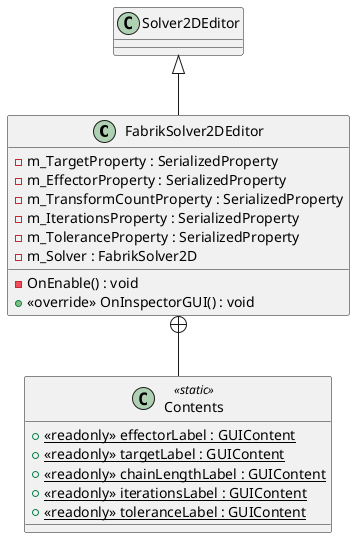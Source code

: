 @startuml
class FabrikSolver2DEditor {
    - m_TargetProperty : SerializedProperty
    - m_EffectorProperty : SerializedProperty
    - m_TransformCountProperty : SerializedProperty
    - m_IterationsProperty : SerializedProperty
    - m_ToleranceProperty : SerializedProperty
    - m_Solver : FabrikSolver2D
    - OnEnable() : void
    + <<override>> OnInspectorGUI() : void
}
class Contents <<static>> {
    + {static} <<readonly>> effectorLabel : GUIContent
    + {static} <<readonly>> targetLabel : GUIContent
    + {static} <<readonly>> chainLengthLabel : GUIContent
    + {static} <<readonly>> iterationsLabel : GUIContent
    + {static} <<readonly>> toleranceLabel : GUIContent
}
Solver2DEditor <|-- FabrikSolver2DEditor
FabrikSolver2DEditor +-- Contents
@enduml
